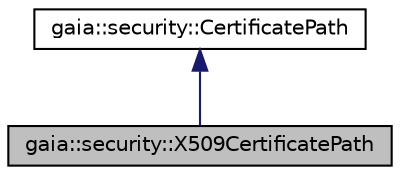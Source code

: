 digraph G
{
  edge [fontname="Helvetica",fontsize="10",labelfontname="Helvetica",labelfontsize="10"];
  node [fontname="Helvetica",fontsize="10",shape=record];
  Node1 [label="gaia::security::X509CertificatePath",height=0.2,width=0.4,color="black", fillcolor="grey75", style="filled" fontcolor="black"];
  Node2 -> Node1 [dir=back,color="midnightblue",fontsize="10",style="solid",fontname="Helvetica"];
  Node2 [label="gaia::security::CertificatePath",height=0.2,width=0.4,color="black", fillcolor="white", style="filled",URL="$df/d83/classgaia_1_1security_1_1_certificate_path.html",tooltip="The class describes a certificatePath , it is a abstract base class, we can not use it constractor a ..."];
}
